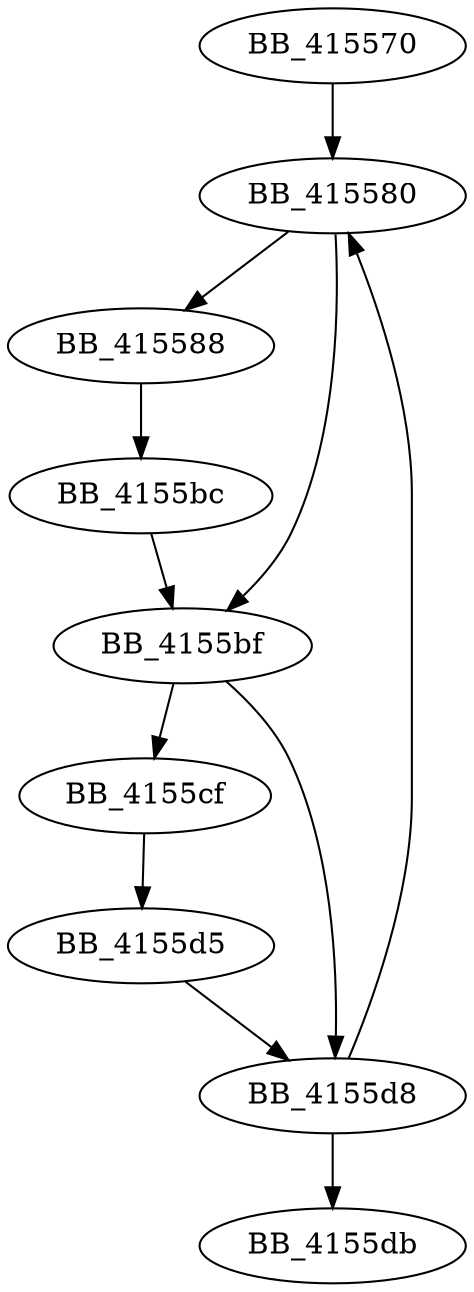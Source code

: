DiGraph sub_415570{
BB_415570->BB_415580
BB_415580->BB_415588
BB_415580->BB_4155bf
BB_415588->BB_4155bc
BB_4155bc->BB_4155bf
BB_4155bf->BB_4155cf
BB_4155bf->BB_4155d8
BB_4155cf->BB_4155d5
BB_4155d5->BB_4155d8
BB_4155d8->BB_415580
BB_4155d8->BB_4155db
}
